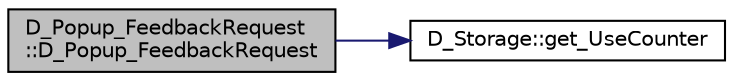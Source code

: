 digraph "D_Popup_FeedbackRequest::D_Popup_FeedbackRequest"
{
 // LATEX_PDF_SIZE
  edge [fontname="Helvetica",fontsize="10",labelfontname="Helvetica",labelfontsize="10"];
  node [fontname="Helvetica",fontsize="10",shape=record];
  rankdir="LR";
  Node1 [label="D_Popup_FeedbackRequest\l::D_Popup_FeedbackRequest",height=0.2,width=0.4,color="black", fillcolor="grey75", style="filled", fontcolor="black",tooltip=" "];
  Node1 -> Node2 [color="midnightblue",fontsize="10",style="solid",fontname="Helvetica"];
  Node2 [label="D_Storage::get_UseCounter",height=0.2,width=0.4,color="black", fillcolor="white", style="filled",URL="$class_d___storage.html#aeaa8db4e16eba086fd3d2dbf0cccc632",tooltip=" "];
}
